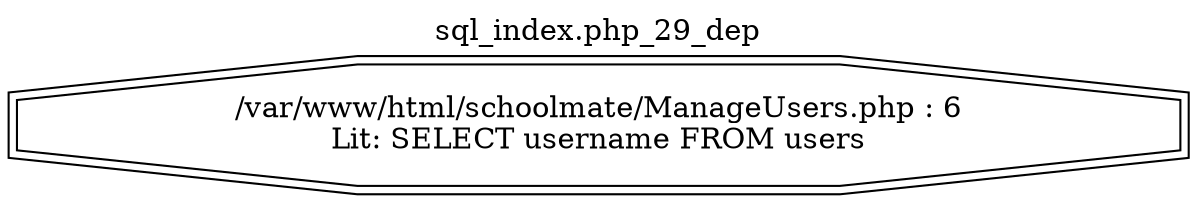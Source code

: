 digraph cfg {
  label="sql_index.php_29_dep";
  labelloc=t;
  n1 [shape=doubleoctagon, label="/var/www/html/schoolmate/ManageUsers.php : 6\nLit: SELECT username FROM users\n"];
}
